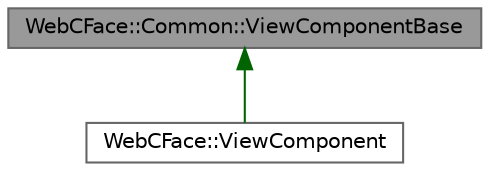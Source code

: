 digraph "WebCFace::Common::ViewComponentBase"
{
 // LATEX_PDF_SIZE
  bgcolor="transparent";
  edge [fontname=Helvetica,fontsize=10,labelfontname=Helvetica,labelfontsize=10];
  node [fontname=Helvetica,fontsize=10,shape=box,height=0.2,width=0.4];
  Node1 [id="Node000001",label="WebCFace::Common::ViewComponentBase",height=0.2,width=0.4,color="gray40", fillcolor="grey60", style="filled", fontcolor="black",tooltip=" "];
  Node1 -> Node2 [id="edge1_Node000001_Node000002",dir="back",color="darkgreen",style="solid",tooltip=" "];
  Node2 [id="Node000002",label="WebCFace::ViewComponent",height=0.2,width=0.4,color="gray40", fillcolor="white", style="filled",URL="$classWebCFace_1_1ViewComponent.html",tooltip="Viewに表示する要素です"];
}
